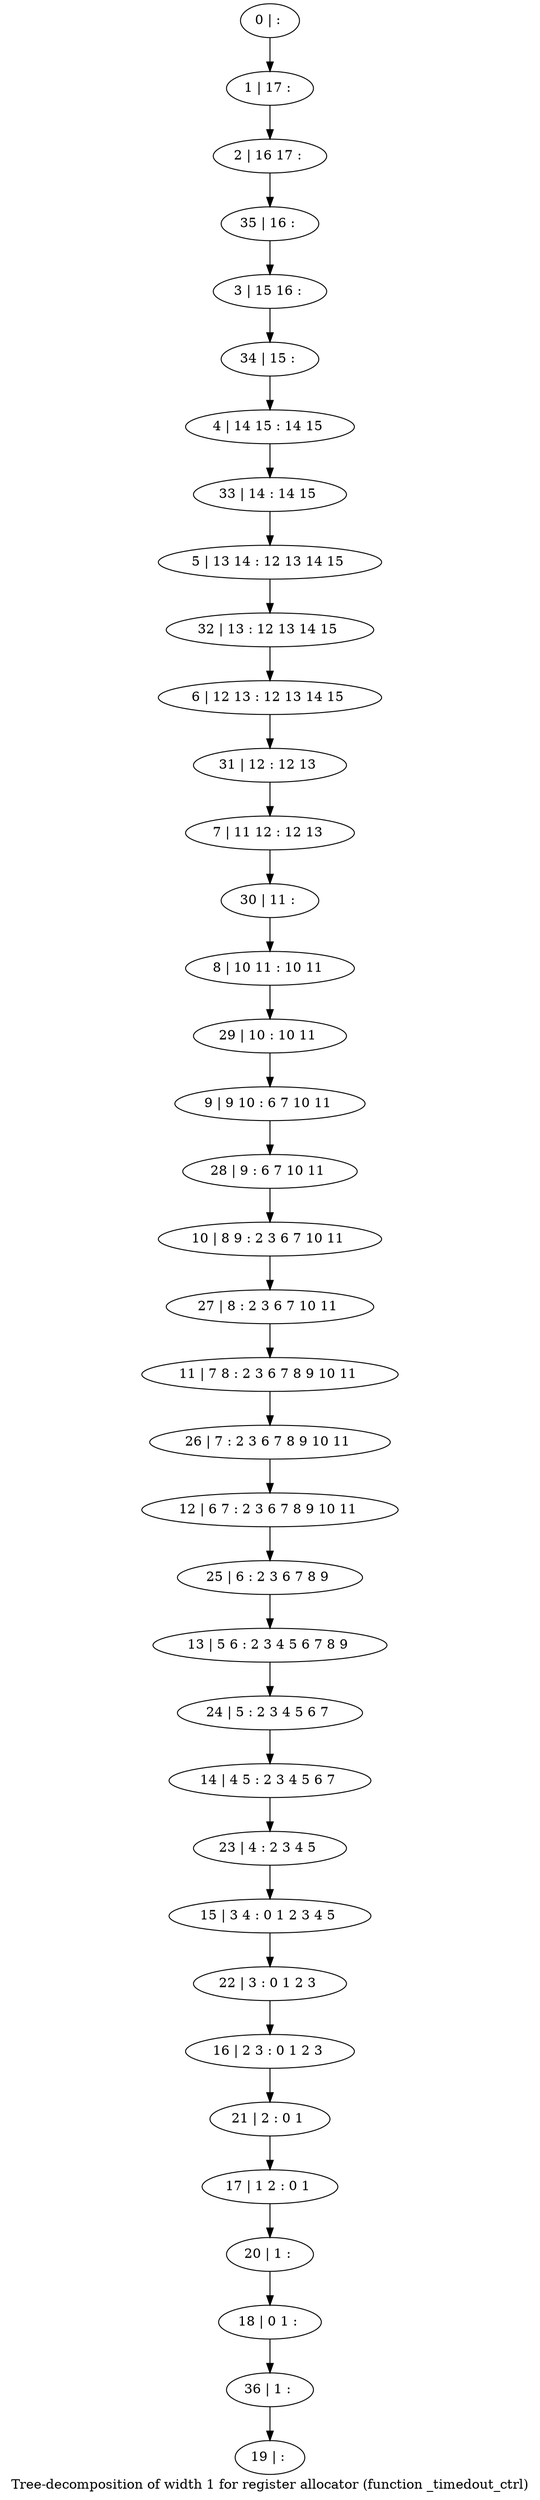 digraph G {
graph [label="Tree-decomposition of width 1 for register allocator (function _timedout_ctrl)"]
0[label="0 | : "];
1[label="1 | 17 : "];
2[label="2 | 16 17 : "];
3[label="3 | 15 16 : "];
4[label="4 | 14 15 : 14 15 "];
5[label="5 | 13 14 : 12 13 14 15 "];
6[label="6 | 12 13 : 12 13 14 15 "];
7[label="7 | 11 12 : 12 13 "];
8[label="8 | 10 11 : 10 11 "];
9[label="9 | 9 10 : 6 7 10 11 "];
10[label="10 | 8 9 : 2 3 6 7 10 11 "];
11[label="11 | 7 8 : 2 3 6 7 8 9 10 11 "];
12[label="12 | 6 7 : 2 3 6 7 8 9 10 11 "];
13[label="13 | 5 6 : 2 3 4 5 6 7 8 9 "];
14[label="14 | 4 5 : 2 3 4 5 6 7 "];
15[label="15 | 3 4 : 0 1 2 3 4 5 "];
16[label="16 | 2 3 : 0 1 2 3 "];
17[label="17 | 1 2 : 0 1 "];
18[label="18 | 0 1 : "];
19[label="19 | : "];
20[label="20 | 1 : "];
21[label="21 | 2 : 0 1 "];
22[label="22 | 3 : 0 1 2 3 "];
23[label="23 | 4 : 2 3 4 5 "];
24[label="24 | 5 : 2 3 4 5 6 7 "];
25[label="25 | 6 : 2 3 6 7 8 9 "];
26[label="26 | 7 : 2 3 6 7 8 9 10 11 "];
27[label="27 | 8 : 2 3 6 7 10 11 "];
28[label="28 | 9 : 6 7 10 11 "];
29[label="29 | 10 : 10 11 "];
30[label="30 | 11 : "];
31[label="31 | 12 : 12 13 "];
32[label="32 | 13 : 12 13 14 15 "];
33[label="33 | 14 : 14 15 "];
34[label="34 | 15 : "];
35[label="35 | 16 : "];
36[label="36 | 1 : "];
0->1 ;
1->2 ;
20->18 ;
17->20 ;
21->17 ;
16->21 ;
22->16 ;
15->22 ;
23->15 ;
14->23 ;
24->14 ;
13->24 ;
25->13 ;
12->25 ;
26->12 ;
11->26 ;
27->11 ;
10->27 ;
28->10 ;
9->28 ;
29->9 ;
8->29 ;
30->8 ;
7->30 ;
31->7 ;
6->31 ;
32->6 ;
5->32 ;
33->5 ;
4->33 ;
34->4 ;
3->34 ;
35->3 ;
2->35 ;
36->19 ;
18->36 ;
}

